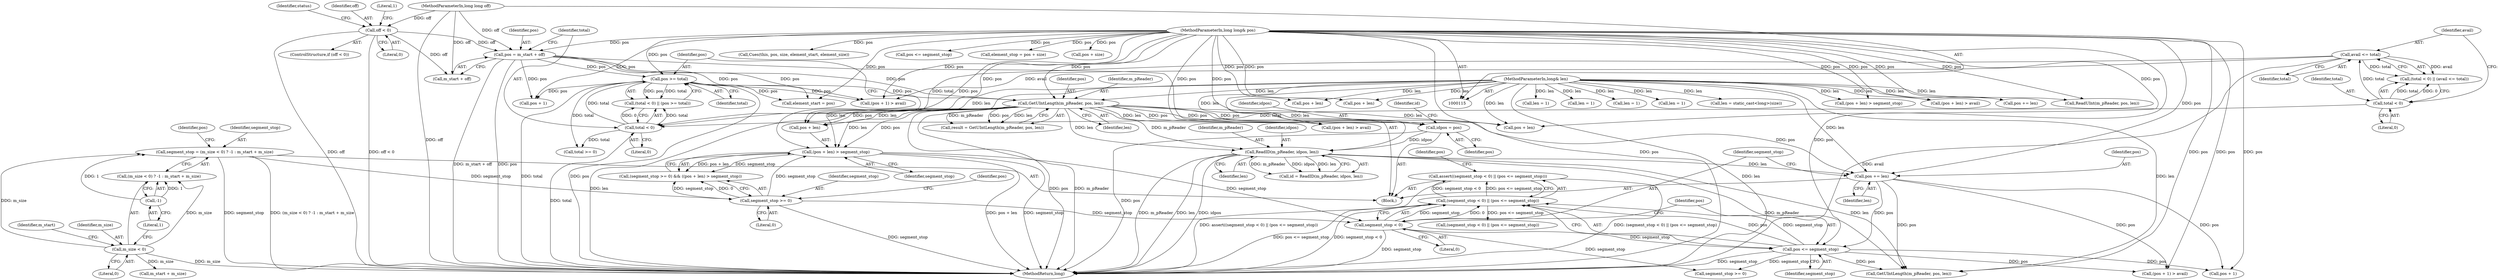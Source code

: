digraph "0_Android_cc274e2abe8b2a6698a5c47d8aa4bb45f1f9538d_50@API" {
"1000263" [label="(Call,assert((segment_stop < 0) || (pos <= segment_stop)))"];
"1000264" [label="(Call,(segment_stop < 0) || (pos <= segment_stop))"];
"1000265" [label="(Call,segment_stop < 0)"];
"1000225" [label="(Call,segment_stop >= 0)"];
"1000175" [label="(Call,segment_stop = (m_size < 0) ? -1 : m_start + m_size)"];
"1000181" [label="(Call,-1)"];
"1000178" [label="(Call,m_size < 0)"];
"1000228" [label="(Call,(pos + len) > segment_stop)"];
"1000201" [label="(Call,GetUIntLength(m_pReader, pos, len))"];
"1000117" [label="(MethodParameterIn,long long& pos)"];
"1000165" [label="(Call,pos >= total)"];
"1000155" [label="(Call,pos = m_start + off)"];
"1000125" [label="(Call,off < 0)"];
"1000116" [label="(MethodParameterIn,long long off)"];
"1000162" [label="(Call,total < 0)"];
"1000152" [label="(Call,avail <= total)"];
"1000149" [label="(Call,total < 0)"];
"1000118" [label="(MethodParameterIn,long& len)"];
"1000268" [label="(Call,pos <= segment_stop)"];
"1000260" [label="(Call,pos += len)"];
"1000250" [label="(Call,ReadID(m_pReader, idpos, len))"];
"1000244" [label="(Call,idpos = pos)"];
"1000404" [label="(Call,Cues(this, pos, size, element_start, element_size))"];
"1000246" [label="(Identifier,pos)"];
"1000175" [label="(Call,segment_stop = (m_size < 0) ? -1 : m_start + m_size)"];
"1000244" [label="(Call,idpos = pos)"];
"1000249" [label="(Identifier,id)"];
"1000228" [label="(Call,(pos + len) > segment_stop)"];
"1000180" [label="(Literal,0)"];
"1000272" [label="(Call,(pos + 1) > avail)"];
"1000330" [label="(Call,ReadUInt(m_pReader, pos, len))"];
"1000153" [label="(Identifier,avail)"];
"1000155" [label="(Call,pos = m_start + off)"];
"1000251" [label="(Identifier,m_pReader)"];
"1000267" [label="(Literal,0)"];
"1000266" [label="(Identifier,segment_stop)"];
"1000177" [label="(Call,(m_size < 0) ? -1 : m_start + m_size)"];
"1000150" [label="(Identifier,total)"];
"1000193" [label="(Call,len = 1)"];
"1000189" [label="(Identifier,pos)"];
"1000236" [label="(Call,(pos + len) > avail)"];
"1000166" [label="(Identifier,pos)"];
"1000181" [label="(Call,-1)"];
"1000302" [label="(Call,len = 1)"];
"1000182" [label="(Literal,1)"];
"1000385" [label="(Call,len = static_cast<long>(size))"];
"1000226" [label="(Identifier,segment_stop)"];
"1000320" [label="(Call,(pos + len) > avail)"];
"1000162" [label="(Call,total < 0)"];
"1000183" [label="(Call,m_start + m_size)"];
"1000156" [label="(Identifier,pos)"];
"1000163" [label="(Identifier,total)"];
"1000265" [label="(Call,segment_stop < 0)"];
"1000118" [label="(MethodParameterIn,long& len)"];
"1000261" [label="(Identifier,pos)"];
"1000203" [label="(Identifier,pos)"];
"1000312" [label="(Call,(pos + len) > segment_stop)"];
"1000135" [label="(Identifier,status)"];
"1000176" [label="(Identifier,segment_stop)"];
"1000232" [label="(Identifier,segment_stop)"];
"1000260" [label="(Call,pos += len)"];
"1000229" [label="(Call,pos + len)"];
"1000252" [label="(Identifier,idpos)"];
"1000274" [label="(Identifier,pos)"];
"1000152" [label="(Call,avail <= total)"];
"1000126" [label="(Identifier,off)"];
"1000199" [label="(Call,result = GetUIntLength(m_pReader, pos, len))"];
"1000263" [label="(Call,assert((segment_stop < 0) || (pos <= segment_stop)))"];
"1000116" [label="(MethodParameterIn,long long off)"];
"1000204" [label="(Identifier,len)"];
"1000285" [label="(Call,GetUIntLength(m_pReader, pos, len))"];
"1000269" [label="(Identifier,pos)"];
"1000171" [label="(Call,element_start = pos)"];
"1000352" [label="(Call,(segment_stop < 0) || (pos <= segment_stop))"];
"1000188" [label="(Call,pos + 1)"];
"1000250" [label="(Call,ReadID(m_pReader, idpos, len))"];
"1000262" [label="(Identifier,len)"];
"1000154" [label="(Identifier,total)"];
"1000117" [label="(MethodParameterIn,long long& pos)"];
"1000119" [label="(Block,)"];
"1000237" [label="(Call,pos + len)"];
"1000268" [label="(Call,pos <= segment_stop)"];
"1000253" [label="(Identifier,len)"];
"1000270" [label="(Identifier,segment_stop)"];
"1000151" [label="(Literal,0)"];
"1000164" [label="(Literal,0)"];
"1000356" [label="(Call,pos <= segment_stop)"];
"1000165" [label="(Call,pos >= total)"];
"1000309" [label="(Call,segment_stop >= 0)"];
"1000202" [label="(Identifier,m_pReader)"];
"1000149" [label="(Call,total < 0)"];
"1000187" [label="(Call,(pos + 1) > avail)"];
"1000225" [label="(Call,segment_stop >= 0)"];
"1000167" [label="(Identifier,total)"];
"1000248" [label="(Call,id = ReadID(m_pReader, idpos, len))"];
"1000360" [label="(Call,element_stop = pos + size)"];
"1000127" [label="(Literal,0)"];
"1000148" [label="(Call,(total < 0) || (avail <= total))"];
"1000124" [label="(ControlStructure,if (off < 0))"];
"1000157" [label="(Call,m_start + off)"];
"1000321" [label="(Call,pos + len)"];
"1000348" [label="(Call,pos += len)"];
"1000273" [label="(Call,pos + 1)"];
"1000227" [label="(Literal,0)"];
"1000161" [label="(Call,(total < 0) || (pos >= total))"];
"1000377" [label="(Call,total >= 0)"];
"1000230" [label="(Identifier,pos)"];
"1000313" [label="(Call,pos + len)"];
"1000184" [label="(Identifier,m_start)"];
"1000178" [label="(Call,m_size < 0)"];
"1000201" [label="(Call,GetUIntLength(m_pReader, pos, len))"];
"1000125" [label="(Call,off < 0)"];
"1000419" [label="(MethodReturn,long)"];
"1000224" [label="(Call,(segment_stop >= 0) && ((pos + len) > segment_stop))"];
"1000264" [label="(Call,(segment_stop < 0) || (pos <= segment_stop))"];
"1000278" [label="(Call,len = 1)"];
"1000130" [label="(Literal,1)"];
"1000245" [label="(Identifier,idpos)"];
"1000218" [label="(Call,len = 1)"];
"1000179" [label="(Identifier,m_size)"];
"1000362" [label="(Call,pos + size)"];
"1000263" -> "1000119"  [label="AST: "];
"1000263" -> "1000264"  [label="CFG: "];
"1000264" -> "1000263"  [label="AST: "];
"1000274" -> "1000263"  [label="CFG: "];
"1000263" -> "1000419"  [label="DDG: assert((segment_stop < 0) || (pos <= segment_stop))"];
"1000263" -> "1000419"  [label="DDG: (segment_stop < 0) || (pos <= segment_stop)"];
"1000264" -> "1000263"  [label="DDG: segment_stop < 0"];
"1000264" -> "1000263"  [label="DDG: pos <= segment_stop"];
"1000264" -> "1000265"  [label="CFG: "];
"1000264" -> "1000268"  [label="CFG: "];
"1000265" -> "1000264"  [label="AST: "];
"1000268" -> "1000264"  [label="AST: "];
"1000264" -> "1000419"  [label="DDG: segment_stop < 0"];
"1000264" -> "1000419"  [label="DDG: pos <= segment_stop"];
"1000265" -> "1000264"  [label="DDG: segment_stop"];
"1000265" -> "1000264"  [label="DDG: 0"];
"1000268" -> "1000264"  [label="DDG: pos"];
"1000268" -> "1000264"  [label="DDG: segment_stop"];
"1000264" -> "1000352"  [label="DDG: pos <= segment_stop"];
"1000265" -> "1000267"  [label="CFG: "];
"1000266" -> "1000265"  [label="AST: "];
"1000267" -> "1000265"  [label="AST: "];
"1000269" -> "1000265"  [label="CFG: "];
"1000265" -> "1000419"  [label="DDG: segment_stop"];
"1000225" -> "1000265"  [label="DDG: segment_stop"];
"1000228" -> "1000265"  [label="DDG: segment_stop"];
"1000265" -> "1000268"  [label="DDG: segment_stop"];
"1000265" -> "1000309"  [label="DDG: segment_stop"];
"1000225" -> "1000224"  [label="AST: "];
"1000225" -> "1000227"  [label="CFG: "];
"1000226" -> "1000225"  [label="AST: "];
"1000227" -> "1000225"  [label="AST: "];
"1000230" -> "1000225"  [label="CFG: "];
"1000224" -> "1000225"  [label="CFG: "];
"1000225" -> "1000419"  [label="DDG: segment_stop"];
"1000225" -> "1000224"  [label="DDG: segment_stop"];
"1000225" -> "1000224"  [label="DDG: 0"];
"1000175" -> "1000225"  [label="DDG: segment_stop"];
"1000225" -> "1000228"  [label="DDG: segment_stop"];
"1000175" -> "1000119"  [label="AST: "];
"1000175" -> "1000177"  [label="CFG: "];
"1000176" -> "1000175"  [label="AST: "];
"1000177" -> "1000175"  [label="AST: "];
"1000189" -> "1000175"  [label="CFG: "];
"1000175" -> "1000419"  [label="DDG: segment_stop"];
"1000175" -> "1000419"  [label="DDG: (m_size < 0) ? -1 : m_start + m_size"];
"1000181" -> "1000175"  [label="DDG: 1"];
"1000178" -> "1000175"  [label="DDG: m_size"];
"1000181" -> "1000177"  [label="AST: "];
"1000181" -> "1000182"  [label="CFG: "];
"1000182" -> "1000181"  [label="AST: "];
"1000177" -> "1000181"  [label="CFG: "];
"1000181" -> "1000177"  [label="DDG: 1"];
"1000178" -> "1000177"  [label="AST: "];
"1000178" -> "1000180"  [label="CFG: "];
"1000179" -> "1000178"  [label="AST: "];
"1000180" -> "1000178"  [label="AST: "];
"1000182" -> "1000178"  [label="CFG: "];
"1000184" -> "1000178"  [label="CFG: "];
"1000178" -> "1000419"  [label="DDG: m_size"];
"1000178" -> "1000177"  [label="DDG: m_size"];
"1000178" -> "1000183"  [label="DDG: m_size"];
"1000228" -> "1000224"  [label="AST: "];
"1000228" -> "1000232"  [label="CFG: "];
"1000229" -> "1000228"  [label="AST: "];
"1000232" -> "1000228"  [label="AST: "];
"1000224" -> "1000228"  [label="CFG: "];
"1000228" -> "1000419"  [label="DDG: pos + len"];
"1000228" -> "1000419"  [label="DDG: segment_stop"];
"1000228" -> "1000224"  [label="DDG: pos + len"];
"1000228" -> "1000224"  [label="DDG: segment_stop"];
"1000201" -> "1000228"  [label="DDG: pos"];
"1000201" -> "1000228"  [label="DDG: len"];
"1000117" -> "1000228"  [label="DDG: pos"];
"1000118" -> "1000228"  [label="DDG: len"];
"1000201" -> "1000199"  [label="AST: "];
"1000201" -> "1000204"  [label="CFG: "];
"1000202" -> "1000201"  [label="AST: "];
"1000203" -> "1000201"  [label="AST: "];
"1000204" -> "1000201"  [label="AST: "];
"1000199" -> "1000201"  [label="CFG: "];
"1000201" -> "1000419"  [label="DDG: pos"];
"1000201" -> "1000419"  [label="DDG: m_pReader"];
"1000201" -> "1000419"  [label="DDG: len"];
"1000201" -> "1000199"  [label="DDG: m_pReader"];
"1000201" -> "1000199"  [label="DDG: pos"];
"1000201" -> "1000199"  [label="DDG: len"];
"1000117" -> "1000201"  [label="DDG: pos"];
"1000165" -> "1000201"  [label="DDG: pos"];
"1000155" -> "1000201"  [label="DDG: pos"];
"1000118" -> "1000201"  [label="DDG: len"];
"1000201" -> "1000229"  [label="DDG: pos"];
"1000201" -> "1000229"  [label="DDG: len"];
"1000201" -> "1000236"  [label="DDG: pos"];
"1000201" -> "1000236"  [label="DDG: len"];
"1000201" -> "1000237"  [label="DDG: pos"];
"1000201" -> "1000237"  [label="DDG: len"];
"1000201" -> "1000244"  [label="DDG: pos"];
"1000201" -> "1000250"  [label="DDG: m_pReader"];
"1000201" -> "1000250"  [label="DDG: len"];
"1000201" -> "1000260"  [label="DDG: pos"];
"1000117" -> "1000115"  [label="AST: "];
"1000117" -> "1000419"  [label="DDG: pos"];
"1000117" -> "1000155"  [label="DDG: pos"];
"1000117" -> "1000165"  [label="DDG: pos"];
"1000117" -> "1000171"  [label="DDG: pos"];
"1000117" -> "1000187"  [label="DDG: pos"];
"1000117" -> "1000188"  [label="DDG: pos"];
"1000117" -> "1000229"  [label="DDG: pos"];
"1000117" -> "1000236"  [label="DDG: pos"];
"1000117" -> "1000237"  [label="DDG: pos"];
"1000117" -> "1000244"  [label="DDG: pos"];
"1000117" -> "1000260"  [label="DDG: pos"];
"1000117" -> "1000268"  [label="DDG: pos"];
"1000117" -> "1000272"  [label="DDG: pos"];
"1000117" -> "1000273"  [label="DDG: pos"];
"1000117" -> "1000285"  [label="DDG: pos"];
"1000117" -> "1000312"  [label="DDG: pos"];
"1000117" -> "1000313"  [label="DDG: pos"];
"1000117" -> "1000320"  [label="DDG: pos"];
"1000117" -> "1000321"  [label="DDG: pos"];
"1000117" -> "1000330"  [label="DDG: pos"];
"1000117" -> "1000348"  [label="DDG: pos"];
"1000117" -> "1000356"  [label="DDG: pos"];
"1000117" -> "1000360"  [label="DDG: pos"];
"1000117" -> "1000362"  [label="DDG: pos"];
"1000117" -> "1000404"  [label="DDG: pos"];
"1000165" -> "1000161"  [label="AST: "];
"1000165" -> "1000167"  [label="CFG: "];
"1000166" -> "1000165"  [label="AST: "];
"1000167" -> "1000165"  [label="AST: "];
"1000161" -> "1000165"  [label="CFG: "];
"1000165" -> "1000419"  [label="DDG: pos"];
"1000165" -> "1000419"  [label="DDG: total"];
"1000165" -> "1000161"  [label="DDG: pos"];
"1000165" -> "1000161"  [label="DDG: total"];
"1000155" -> "1000165"  [label="DDG: pos"];
"1000162" -> "1000165"  [label="DDG: total"];
"1000165" -> "1000171"  [label="DDG: pos"];
"1000165" -> "1000187"  [label="DDG: pos"];
"1000165" -> "1000188"  [label="DDG: pos"];
"1000165" -> "1000377"  [label="DDG: total"];
"1000155" -> "1000119"  [label="AST: "];
"1000155" -> "1000157"  [label="CFG: "];
"1000156" -> "1000155"  [label="AST: "];
"1000157" -> "1000155"  [label="AST: "];
"1000163" -> "1000155"  [label="CFG: "];
"1000155" -> "1000419"  [label="DDG: m_start + off"];
"1000155" -> "1000419"  [label="DDG: pos"];
"1000125" -> "1000155"  [label="DDG: off"];
"1000116" -> "1000155"  [label="DDG: off"];
"1000155" -> "1000171"  [label="DDG: pos"];
"1000155" -> "1000187"  [label="DDG: pos"];
"1000155" -> "1000188"  [label="DDG: pos"];
"1000125" -> "1000124"  [label="AST: "];
"1000125" -> "1000127"  [label="CFG: "];
"1000126" -> "1000125"  [label="AST: "];
"1000127" -> "1000125"  [label="AST: "];
"1000130" -> "1000125"  [label="CFG: "];
"1000135" -> "1000125"  [label="CFG: "];
"1000125" -> "1000419"  [label="DDG: off"];
"1000125" -> "1000419"  [label="DDG: off < 0"];
"1000116" -> "1000125"  [label="DDG: off"];
"1000125" -> "1000157"  [label="DDG: off"];
"1000116" -> "1000115"  [label="AST: "];
"1000116" -> "1000419"  [label="DDG: off"];
"1000116" -> "1000157"  [label="DDG: off"];
"1000162" -> "1000161"  [label="AST: "];
"1000162" -> "1000164"  [label="CFG: "];
"1000163" -> "1000162"  [label="AST: "];
"1000164" -> "1000162"  [label="AST: "];
"1000166" -> "1000162"  [label="CFG: "];
"1000161" -> "1000162"  [label="CFG: "];
"1000162" -> "1000419"  [label="DDG: total"];
"1000162" -> "1000161"  [label="DDG: total"];
"1000162" -> "1000161"  [label="DDG: 0"];
"1000152" -> "1000162"  [label="DDG: total"];
"1000149" -> "1000162"  [label="DDG: total"];
"1000162" -> "1000377"  [label="DDG: total"];
"1000152" -> "1000148"  [label="AST: "];
"1000152" -> "1000154"  [label="CFG: "];
"1000153" -> "1000152"  [label="AST: "];
"1000154" -> "1000152"  [label="AST: "];
"1000148" -> "1000152"  [label="CFG: "];
"1000152" -> "1000419"  [label="DDG: avail"];
"1000152" -> "1000148"  [label="DDG: avail"];
"1000152" -> "1000148"  [label="DDG: total"];
"1000149" -> "1000152"  [label="DDG: total"];
"1000152" -> "1000187"  [label="DDG: avail"];
"1000149" -> "1000148"  [label="AST: "];
"1000149" -> "1000151"  [label="CFG: "];
"1000150" -> "1000149"  [label="AST: "];
"1000151" -> "1000149"  [label="AST: "];
"1000153" -> "1000149"  [label="CFG: "];
"1000148" -> "1000149"  [label="CFG: "];
"1000149" -> "1000148"  [label="DDG: total"];
"1000149" -> "1000148"  [label="DDG: 0"];
"1000118" -> "1000115"  [label="AST: "];
"1000118" -> "1000419"  [label="DDG: len"];
"1000118" -> "1000193"  [label="DDG: len"];
"1000118" -> "1000218"  [label="DDG: len"];
"1000118" -> "1000229"  [label="DDG: len"];
"1000118" -> "1000236"  [label="DDG: len"];
"1000118" -> "1000237"  [label="DDG: len"];
"1000118" -> "1000250"  [label="DDG: len"];
"1000118" -> "1000260"  [label="DDG: len"];
"1000118" -> "1000278"  [label="DDG: len"];
"1000118" -> "1000285"  [label="DDG: len"];
"1000118" -> "1000302"  [label="DDG: len"];
"1000118" -> "1000312"  [label="DDG: len"];
"1000118" -> "1000313"  [label="DDG: len"];
"1000118" -> "1000320"  [label="DDG: len"];
"1000118" -> "1000321"  [label="DDG: len"];
"1000118" -> "1000330"  [label="DDG: len"];
"1000118" -> "1000348"  [label="DDG: len"];
"1000118" -> "1000385"  [label="DDG: len"];
"1000268" -> "1000270"  [label="CFG: "];
"1000269" -> "1000268"  [label="AST: "];
"1000270" -> "1000268"  [label="AST: "];
"1000268" -> "1000419"  [label="DDG: segment_stop"];
"1000260" -> "1000268"  [label="DDG: pos"];
"1000268" -> "1000272"  [label="DDG: pos"];
"1000268" -> "1000273"  [label="DDG: pos"];
"1000268" -> "1000285"  [label="DDG: pos"];
"1000268" -> "1000309"  [label="DDG: segment_stop"];
"1000260" -> "1000119"  [label="AST: "];
"1000260" -> "1000262"  [label="CFG: "];
"1000261" -> "1000260"  [label="AST: "];
"1000262" -> "1000260"  [label="AST: "];
"1000266" -> "1000260"  [label="CFG: "];
"1000250" -> "1000260"  [label="DDG: len"];
"1000260" -> "1000272"  [label="DDG: pos"];
"1000260" -> "1000273"  [label="DDG: pos"];
"1000260" -> "1000285"  [label="DDG: pos"];
"1000250" -> "1000248"  [label="AST: "];
"1000250" -> "1000253"  [label="CFG: "];
"1000251" -> "1000250"  [label="AST: "];
"1000252" -> "1000250"  [label="AST: "];
"1000253" -> "1000250"  [label="AST: "];
"1000248" -> "1000250"  [label="CFG: "];
"1000250" -> "1000419"  [label="DDG: m_pReader"];
"1000250" -> "1000419"  [label="DDG: len"];
"1000250" -> "1000419"  [label="DDG: idpos"];
"1000250" -> "1000248"  [label="DDG: m_pReader"];
"1000250" -> "1000248"  [label="DDG: idpos"];
"1000250" -> "1000248"  [label="DDG: len"];
"1000244" -> "1000250"  [label="DDG: idpos"];
"1000250" -> "1000285"  [label="DDG: m_pReader"];
"1000250" -> "1000285"  [label="DDG: len"];
"1000244" -> "1000119"  [label="AST: "];
"1000244" -> "1000246"  [label="CFG: "];
"1000245" -> "1000244"  [label="AST: "];
"1000246" -> "1000244"  [label="AST: "];
"1000249" -> "1000244"  [label="CFG: "];
"1000244" -> "1000419"  [label="DDG: pos"];
}
